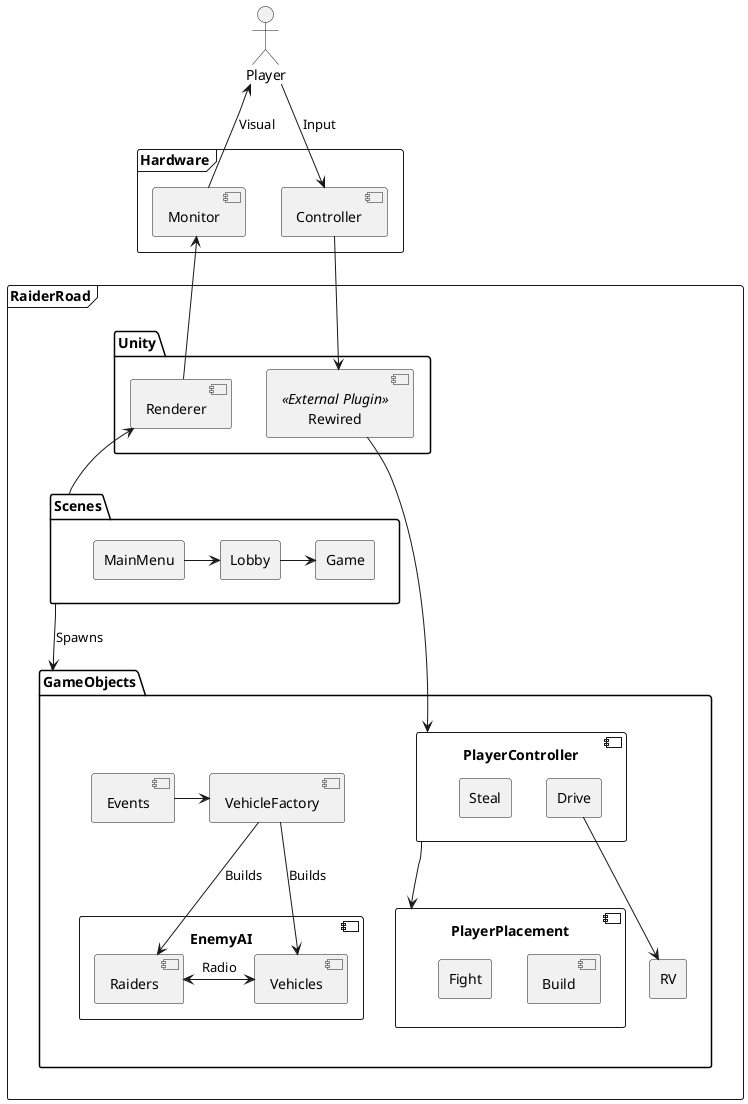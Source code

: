 ﻿@startuml
'' Architecture
skinparam backgroundColor transparent
skinparam monochrome true
skinparam shadowing false

actor Player

frame Hardware {
	component Controller
	component Monitor
}

frame RaiderRoad {
	package Unity {
		component Renderer
		component Rewired <<External Plugin>>
	}
	package Scenes {
		rectangle MainMenu
		rectangle Lobby
		rectangle Game
	}
	package GameObjects {
		component Events
		component VehicleFactory
		component PlayerController{
			rectangle Drive
			rectangle Steal
		}
		component PlayerPlacement{
			component Build
			rectangle Fight
		}
		rectangle RV
		component EnemyAI{
			component Raiders
			component Vehicles
		}
	}
}

Player --> Controller : Input
Player <-- Monitor : Visual

Controller --> Rewired
Monitor <-- Renderer

Renderer <-- Scenes
MainMenu -> Lobby
Lobby -> Game
Scenes --> GameObjects : Spawns

Events -> VehicleFactory
VehicleFactory --> Vehicles : Builds
VehicleFactory --> Raiders : Builds
'Renderer <-- GameObjects
Rewired --> PlayerController
PlayerController --> PlayerPlacement
Raiders <-> Vehicles : Radio

Drive --> RV

@enduml